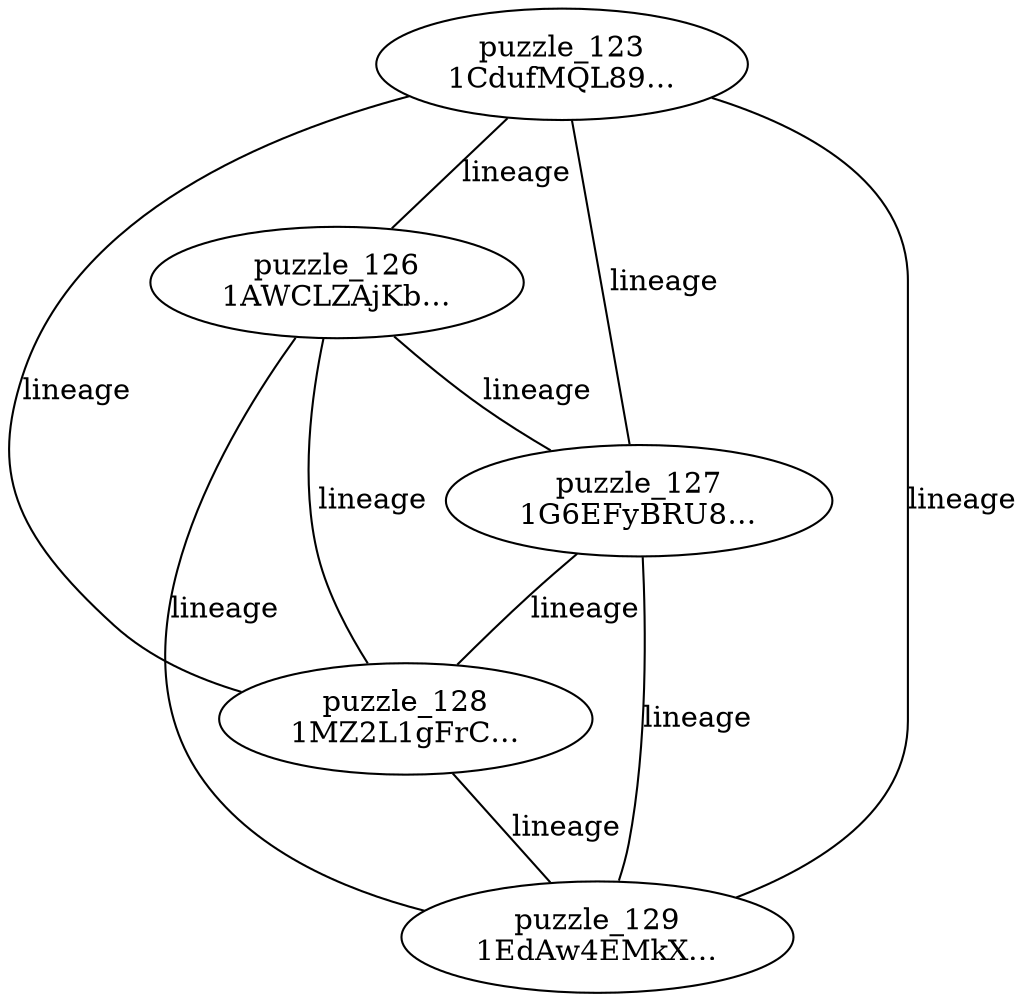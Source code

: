 graph PuzzleConstellation {
  "1AWCLZAjKbV1P7AHvaPNCKiB7ZWVDMxFiz" [label="puzzle_126\n1AWCLZAjKb…"];
  "1CdufMQL892A69KXgv6UNBD17ywWqYpKut" [label="puzzle_123\n1CdufMQL89…"];
  "1EdAw4EMkXUU8R3QdeesjWNSW5chSg5ev6" [label="puzzle_129\n1EdAw4EMkX…"];
  "1G6EFyBRU86sThN3SSt3GrHu1sA7w7nzi4" [label="puzzle_127\n1G6EFyBRU8…"];
  "1MZ2L1gFrCtkkn6DnTT2e4PFUTHw9gNwaj" [label="puzzle_128\n1MZ2L1gFrC…"];
  "1CdufMQL892A69KXgv6UNBD17ywWqYpKut" -- "1AWCLZAjKbV1P7AHvaPNCKiB7ZWVDMxFiz" [label="lineage"];
  "1CdufMQL892A69KXgv6UNBD17ywWqYpKut" -- "1G6EFyBRU86sThN3SSt3GrHu1sA7w7nzi4" [label="lineage"];
  "1CdufMQL892A69KXgv6UNBD17ywWqYpKut" -- "1MZ2L1gFrCtkkn6DnTT2e4PFUTHw9gNwaj" [label="lineage"];
  "1CdufMQL892A69KXgv6UNBD17ywWqYpKut" -- "1EdAw4EMkXUU8R3QdeesjWNSW5chSg5ev6" [label="lineage"];
  "1AWCLZAjKbV1P7AHvaPNCKiB7ZWVDMxFiz" -- "1G6EFyBRU86sThN3SSt3GrHu1sA7w7nzi4" [label="lineage"];
  "1AWCLZAjKbV1P7AHvaPNCKiB7ZWVDMxFiz" -- "1MZ2L1gFrCtkkn6DnTT2e4PFUTHw9gNwaj" [label="lineage"];
  "1AWCLZAjKbV1P7AHvaPNCKiB7ZWVDMxFiz" -- "1EdAw4EMkXUU8R3QdeesjWNSW5chSg5ev6" [label="lineage"];
  "1G6EFyBRU86sThN3SSt3GrHu1sA7w7nzi4" -- "1MZ2L1gFrCtkkn6DnTT2e4PFUTHw9gNwaj" [label="lineage"];
  "1G6EFyBRU86sThN3SSt3GrHu1sA7w7nzi4" -- "1EdAw4EMkXUU8R3QdeesjWNSW5chSg5ev6" [label="lineage"];
  "1MZ2L1gFrCtkkn6DnTT2e4PFUTHw9gNwaj" -- "1EdAw4EMkXUU8R3QdeesjWNSW5chSg5ev6" [label="lineage"];
}

